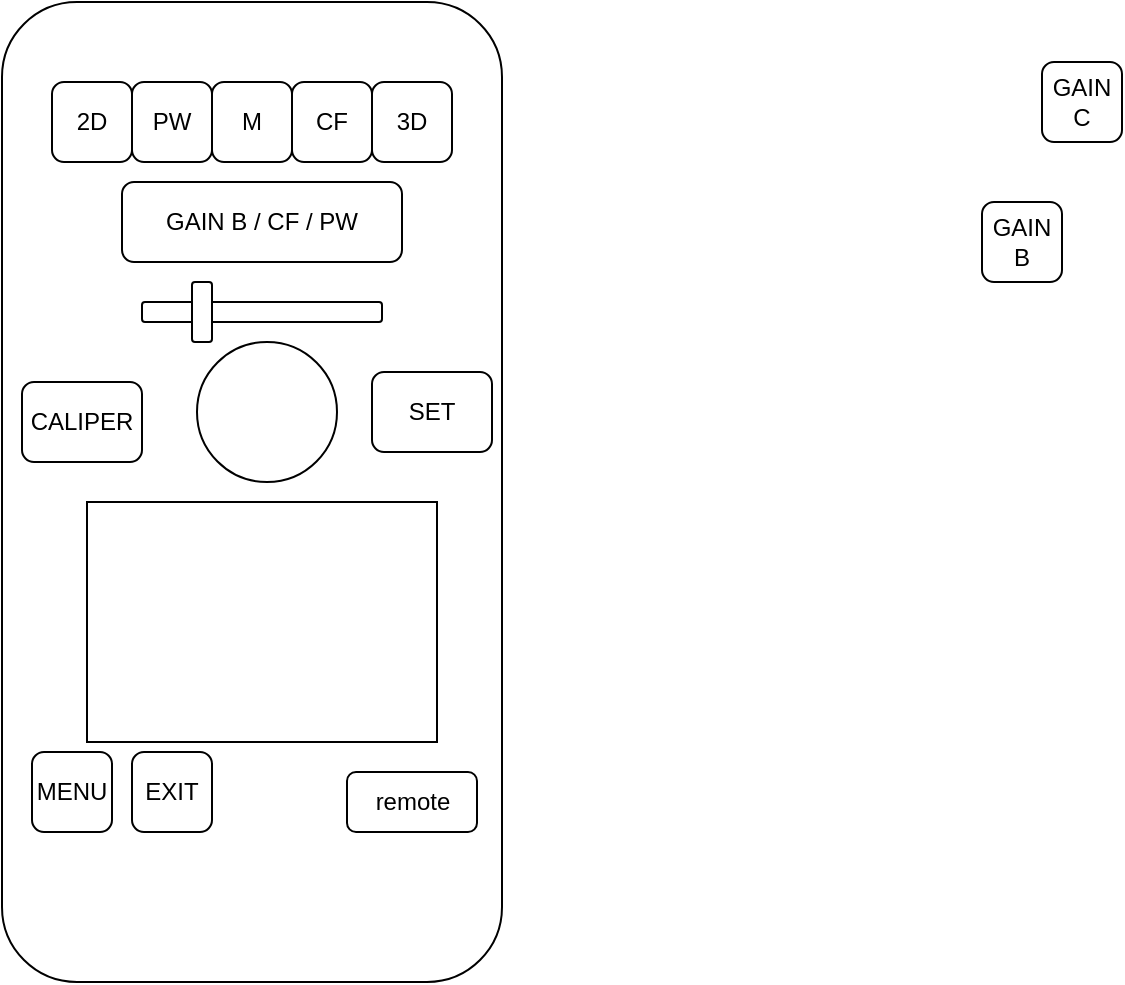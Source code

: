 <mxfile version="15.2.9" type="github">
  <diagram id="XKQ1psGRQyEMcKke-KKl" name="Page-1">
    <mxGraphModel dx="743" dy="810" grid="1" gridSize="10" guides="1" tooltips="1" connect="1" arrows="1" fold="1" page="1" pageScale="1" pageWidth="827" pageHeight="1169" math="0" shadow="0">
      <root>
        <mxCell id="0" />
        <mxCell id="1" parent="0" />
        <mxCell id="nKZqmi98CLj6I0JWvqLA-1" value="" style="rounded=1;whiteSpace=wrap;html=1;" vertex="1" parent="1">
          <mxGeometry x="100" y="120" width="250" height="490" as="geometry" />
        </mxCell>
        <mxCell id="nKZqmi98CLj6I0JWvqLA-3" value="2D" style="rounded=1;whiteSpace=wrap;html=1;" vertex="1" parent="1">
          <mxGeometry x="125" y="160" width="40" height="40" as="geometry" />
        </mxCell>
        <mxCell id="nKZqmi98CLj6I0JWvqLA-4" value="PW" style="rounded=1;whiteSpace=wrap;html=1;" vertex="1" parent="1">
          <mxGeometry x="165" y="160" width="40" height="40" as="geometry" />
        </mxCell>
        <mxCell id="nKZqmi98CLj6I0JWvqLA-5" value="CF" style="rounded=1;whiteSpace=wrap;html=1;" vertex="1" parent="1">
          <mxGeometry x="245" y="160" width="40" height="40" as="geometry" />
        </mxCell>
        <mxCell id="nKZqmi98CLj6I0JWvqLA-6" value="M" style="rounded=1;whiteSpace=wrap;html=1;" vertex="1" parent="1">
          <mxGeometry x="205" y="160" width="40" height="40" as="geometry" />
        </mxCell>
        <mxCell id="nKZqmi98CLj6I0JWvqLA-7" value="3D" style="rounded=1;whiteSpace=wrap;html=1;" vertex="1" parent="1">
          <mxGeometry x="285" y="160" width="40" height="40" as="geometry" />
        </mxCell>
        <mxCell id="nKZqmi98CLj6I0JWvqLA-8" value="GAIN B" style="rounded=1;whiteSpace=wrap;html=1;" vertex="1" parent="1">
          <mxGeometry x="590" y="220" width="40" height="40" as="geometry" />
        </mxCell>
        <mxCell id="nKZqmi98CLj6I0JWvqLA-9" value="GAIN C" style="rounded=1;whiteSpace=wrap;html=1;" vertex="1" parent="1">
          <mxGeometry x="620" y="150" width="40" height="40" as="geometry" />
        </mxCell>
        <mxCell id="nKZqmi98CLj6I0JWvqLA-10" value="GAIN B / CF / PW" style="rounded=1;whiteSpace=wrap;html=1;" vertex="1" parent="1">
          <mxGeometry x="160" y="210" width="140" height="40" as="geometry" />
        </mxCell>
        <mxCell id="nKZqmi98CLj6I0JWvqLA-11" value="MENU" style="rounded=1;whiteSpace=wrap;html=1;" vertex="1" parent="1">
          <mxGeometry x="115" y="495" width="40" height="40" as="geometry" />
        </mxCell>
        <mxCell id="nKZqmi98CLj6I0JWvqLA-12" value="EXIT" style="rounded=1;whiteSpace=wrap;html=1;" vertex="1" parent="1">
          <mxGeometry x="165" y="495" width="40" height="40" as="geometry" />
        </mxCell>
        <mxCell id="nKZqmi98CLj6I0JWvqLA-13" value="" style="rounded=1;whiteSpace=wrap;html=1;" vertex="1" parent="1">
          <mxGeometry x="170" y="270" width="120" height="10" as="geometry" />
        </mxCell>
        <mxCell id="nKZqmi98CLj6I0JWvqLA-14" value="" style="rounded=1;whiteSpace=wrap;html=1;" vertex="1" parent="1">
          <mxGeometry x="195" y="260" width="10" height="30" as="geometry" />
        </mxCell>
        <mxCell id="nKZqmi98CLj6I0JWvqLA-15" value="CALIPER" style="rounded=1;whiteSpace=wrap;html=1;" vertex="1" parent="1">
          <mxGeometry x="110" y="310" width="60" height="40" as="geometry" />
        </mxCell>
        <mxCell id="nKZqmi98CLj6I0JWvqLA-16" value="SET" style="rounded=1;whiteSpace=wrap;html=1;" vertex="1" parent="1">
          <mxGeometry x="285" y="305" width="60" height="40" as="geometry" />
        </mxCell>
        <mxCell id="nKZqmi98CLj6I0JWvqLA-19" value="" style="ellipse;whiteSpace=wrap;html=1;aspect=fixed;" vertex="1" parent="1">
          <mxGeometry x="197.5" y="290" width="70" height="70" as="geometry" />
        </mxCell>
        <mxCell id="nKZqmi98CLj6I0JWvqLA-21" value="" style="rounded=0;whiteSpace=wrap;html=1;" vertex="1" parent="1">
          <mxGeometry x="142.5" y="370" width="175" height="120" as="geometry" />
        </mxCell>
        <mxCell id="nKZqmi98CLj6I0JWvqLA-22" value="remote" style="rounded=1;whiteSpace=wrap;html=1;" vertex="1" parent="1">
          <mxGeometry x="272.5" y="505" width="65" height="30" as="geometry" />
        </mxCell>
      </root>
    </mxGraphModel>
  </diagram>
</mxfile>
